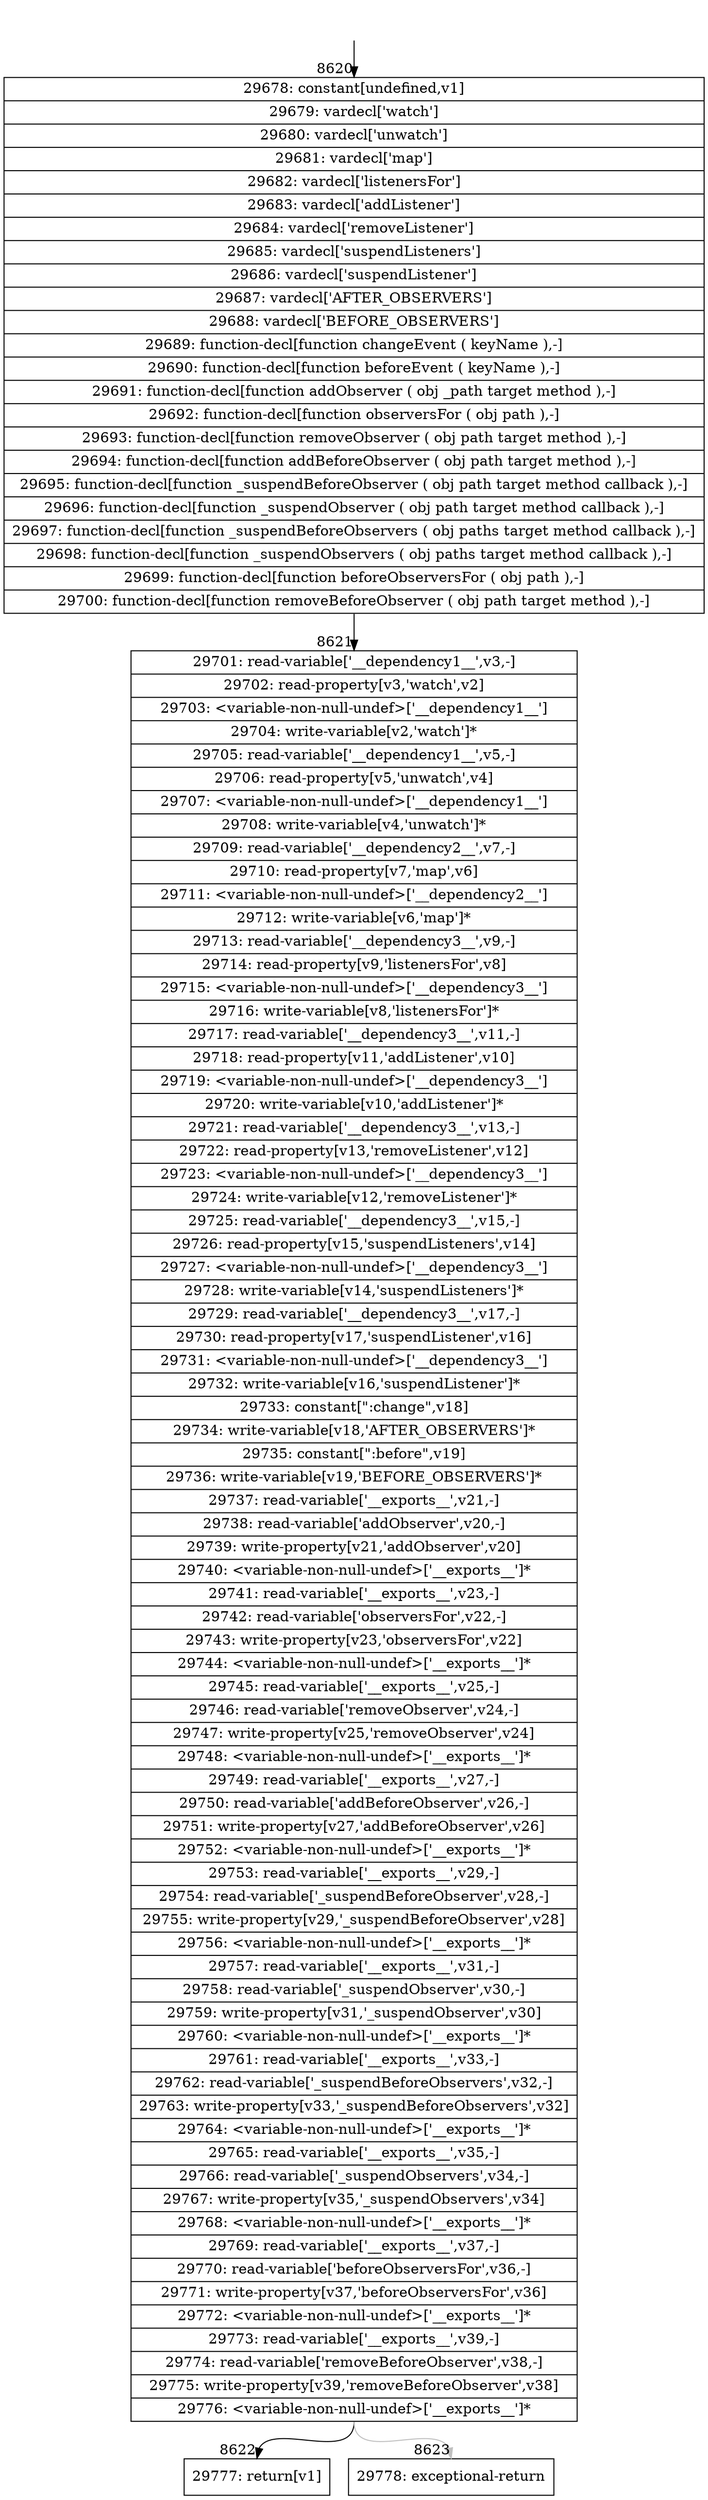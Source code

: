 digraph {
rankdir="TD"
BB_entry711[shape=none,label=""];
BB_entry711 -> BB8620 [tailport=s, headport=n, headlabel="    8620"]
BB8620 [shape=record label="{29678: constant[undefined,v1]|29679: vardecl['watch']|29680: vardecl['unwatch']|29681: vardecl['map']|29682: vardecl['listenersFor']|29683: vardecl['addListener']|29684: vardecl['removeListener']|29685: vardecl['suspendListeners']|29686: vardecl['suspendListener']|29687: vardecl['AFTER_OBSERVERS']|29688: vardecl['BEFORE_OBSERVERS']|29689: function-decl[function changeEvent ( keyName ),-]|29690: function-decl[function beforeEvent ( keyName ),-]|29691: function-decl[function addObserver ( obj _path target method ),-]|29692: function-decl[function observersFor ( obj path ),-]|29693: function-decl[function removeObserver ( obj path target method ),-]|29694: function-decl[function addBeforeObserver ( obj path target method ),-]|29695: function-decl[function _suspendBeforeObserver ( obj path target method callback ),-]|29696: function-decl[function _suspendObserver ( obj path target method callback ),-]|29697: function-decl[function _suspendBeforeObservers ( obj paths target method callback ),-]|29698: function-decl[function _suspendObservers ( obj paths target method callback ),-]|29699: function-decl[function beforeObserversFor ( obj path ),-]|29700: function-decl[function removeBeforeObserver ( obj path target method ),-]}" ] 
BB8620 -> BB8621 [tailport=s, headport=n, headlabel="      8621"]
BB8621 [shape=record label="{29701: read-variable['__dependency1__',v3,-]|29702: read-property[v3,'watch',v2]|29703: \<variable-non-null-undef\>['__dependency1__']|29704: write-variable[v2,'watch']*|29705: read-variable['__dependency1__',v5,-]|29706: read-property[v5,'unwatch',v4]|29707: \<variable-non-null-undef\>['__dependency1__']|29708: write-variable[v4,'unwatch']*|29709: read-variable['__dependency2__',v7,-]|29710: read-property[v7,'map',v6]|29711: \<variable-non-null-undef\>['__dependency2__']|29712: write-variable[v6,'map']*|29713: read-variable['__dependency3__',v9,-]|29714: read-property[v9,'listenersFor',v8]|29715: \<variable-non-null-undef\>['__dependency3__']|29716: write-variable[v8,'listenersFor']*|29717: read-variable['__dependency3__',v11,-]|29718: read-property[v11,'addListener',v10]|29719: \<variable-non-null-undef\>['__dependency3__']|29720: write-variable[v10,'addListener']*|29721: read-variable['__dependency3__',v13,-]|29722: read-property[v13,'removeListener',v12]|29723: \<variable-non-null-undef\>['__dependency3__']|29724: write-variable[v12,'removeListener']*|29725: read-variable['__dependency3__',v15,-]|29726: read-property[v15,'suspendListeners',v14]|29727: \<variable-non-null-undef\>['__dependency3__']|29728: write-variable[v14,'suspendListeners']*|29729: read-variable['__dependency3__',v17,-]|29730: read-property[v17,'suspendListener',v16]|29731: \<variable-non-null-undef\>['__dependency3__']|29732: write-variable[v16,'suspendListener']*|29733: constant[\":change\",v18]|29734: write-variable[v18,'AFTER_OBSERVERS']*|29735: constant[\":before\",v19]|29736: write-variable[v19,'BEFORE_OBSERVERS']*|29737: read-variable['__exports__',v21,-]|29738: read-variable['addObserver',v20,-]|29739: write-property[v21,'addObserver',v20]|29740: \<variable-non-null-undef\>['__exports__']*|29741: read-variable['__exports__',v23,-]|29742: read-variable['observersFor',v22,-]|29743: write-property[v23,'observersFor',v22]|29744: \<variable-non-null-undef\>['__exports__']*|29745: read-variable['__exports__',v25,-]|29746: read-variable['removeObserver',v24,-]|29747: write-property[v25,'removeObserver',v24]|29748: \<variable-non-null-undef\>['__exports__']*|29749: read-variable['__exports__',v27,-]|29750: read-variable['addBeforeObserver',v26,-]|29751: write-property[v27,'addBeforeObserver',v26]|29752: \<variable-non-null-undef\>['__exports__']*|29753: read-variable['__exports__',v29,-]|29754: read-variable['_suspendBeforeObserver',v28,-]|29755: write-property[v29,'_suspendBeforeObserver',v28]|29756: \<variable-non-null-undef\>['__exports__']*|29757: read-variable['__exports__',v31,-]|29758: read-variable['_suspendObserver',v30,-]|29759: write-property[v31,'_suspendObserver',v30]|29760: \<variable-non-null-undef\>['__exports__']*|29761: read-variable['__exports__',v33,-]|29762: read-variable['_suspendBeforeObservers',v32,-]|29763: write-property[v33,'_suspendBeforeObservers',v32]|29764: \<variable-non-null-undef\>['__exports__']*|29765: read-variable['__exports__',v35,-]|29766: read-variable['_suspendObservers',v34,-]|29767: write-property[v35,'_suspendObservers',v34]|29768: \<variable-non-null-undef\>['__exports__']*|29769: read-variable['__exports__',v37,-]|29770: read-variable['beforeObserversFor',v36,-]|29771: write-property[v37,'beforeObserversFor',v36]|29772: \<variable-non-null-undef\>['__exports__']*|29773: read-variable['__exports__',v39,-]|29774: read-variable['removeBeforeObserver',v38,-]|29775: write-property[v39,'removeBeforeObserver',v38]|29776: \<variable-non-null-undef\>['__exports__']*}" ] 
BB8621 -> BB8622 [tailport=s, headport=n, headlabel="      8622"]
BB8621 -> BB8623 [tailport=s, headport=n, color=gray, headlabel="      8623"]
BB8622 [shape=record label="{29777: return[v1]}" ] 
BB8623 [shape=record label="{29778: exceptional-return}" ] 
//#$~ 15459
}
